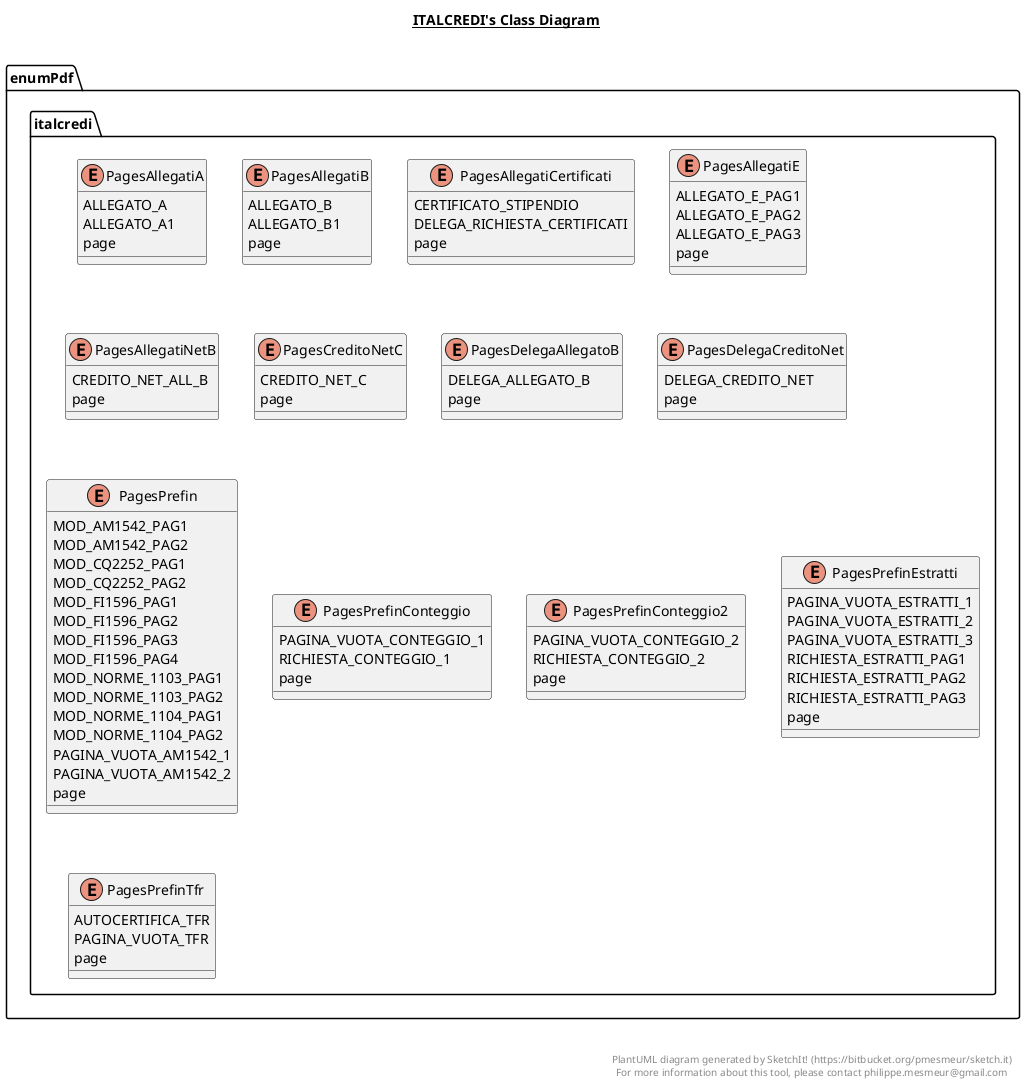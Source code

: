 @startuml

title __ITALCREDI's Class Diagram__\n

  namespace enumPdf {
    namespace italcredi {
      enum PagesAllegatiA {
        ALLEGATO_A
        ALLEGATO_A1
        page
      }
    }
  }
  

  namespace enumPdf {
    namespace italcredi {
      enum PagesAllegatiB {
        ALLEGATO_B
        ALLEGATO_B1
        page
      }
    }
  }
  

  namespace enumPdf {
    namespace italcredi {
      enum PagesAllegatiCertificati {
        CERTIFICATO_STIPENDIO
        DELEGA_RICHIESTA_CERTIFICATI
        page
      }
    }
  }
  

  namespace enumPdf {
    namespace italcredi {
      enum PagesAllegatiE {
        ALLEGATO_E_PAG1
        ALLEGATO_E_PAG2
        ALLEGATO_E_PAG3
        page
      }
    }
  }
  

  namespace enumPdf {
    namespace italcredi {
      enum PagesAllegatiNetB {
        CREDITO_NET_ALL_B
        page
      }
    }
  }
  

  namespace enumPdf {
    namespace italcredi {
      enum PagesCreditoNetC {
        CREDITO_NET_C
        page
      }
    }
  }
  

  namespace enumPdf {
    namespace italcredi {
      enum PagesDelegaAllegatoB {
        DELEGA_ALLEGATO_B
        page
      }
    }
  }
  

  namespace enumPdf {
    namespace italcredi {
      enum PagesDelegaCreditoNet {
        DELEGA_CREDITO_NET
        page
      }
    }
  }
  

  namespace enumPdf {
    namespace italcredi {
      enum PagesPrefin {
        MOD_AM1542_PAG1
        MOD_AM1542_PAG2
        MOD_CQ2252_PAG1
        MOD_CQ2252_PAG2
        MOD_FI1596_PAG1
        MOD_FI1596_PAG2
        MOD_FI1596_PAG3
        MOD_FI1596_PAG4
        MOD_NORME_1103_PAG1
        MOD_NORME_1103_PAG2
        MOD_NORME_1104_PAG1
        MOD_NORME_1104_PAG2
        PAGINA_VUOTA_AM1542_1
        PAGINA_VUOTA_AM1542_2
        page
      }
    }
  }
  

  namespace enumPdf {
    namespace italcredi {
      enum PagesPrefinConteggio {
        PAGINA_VUOTA_CONTEGGIO_1
        RICHIESTA_CONTEGGIO_1
        page
      }
    }
  }
  

  namespace enumPdf {
    namespace italcredi {
      enum PagesPrefinConteggio2 {
        PAGINA_VUOTA_CONTEGGIO_2
        RICHIESTA_CONTEGGIO_2
        page
      }
    }
  }
  

  namespace enumPdf {
    namespace italcredi {
      enum PagesPrefinEstratti {
        PAGINA_VUOTA_ESTRATTI_1
        PAGINA_VUOTA_ESTRATTI_2
        PAGINA_VUOTA_ESTRATTI_3
        RICHIESTA_ESTRATTI_PAG1
        RICHIESTA_ESTRATTI_PAG2
        RICHIESTA_ESTRATTI_PAG3
        page
      }
    }
  }
  

  namespace enumPdf {
    namespace italcredi {
      enum PagesPrefinTfr {
        AUTOCERTIFICA_TFR
        PAGINA_VUOTA_TFR
        page
      }
    }
  }
  



right footer


PlantUML diagram generated by SketchIt! (https://bitbucket.org/pmesmeur/sketch.it)
For more information about this tool, please contact philippe.mesmeur@gmail.com
endfooter

@enduml
